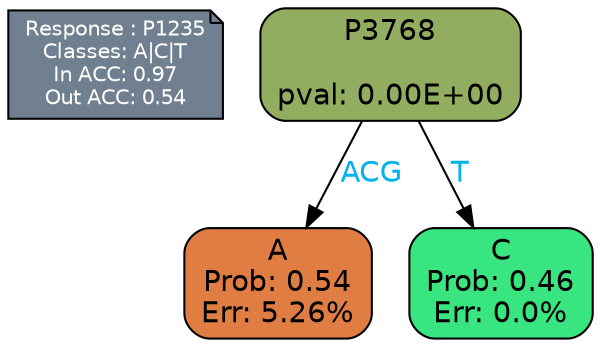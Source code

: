 digraph Tree {
node [shape=box, style="filled, rounded", color="black", fontname=helvetica] ;
graph [ranksep=equally, splines=polylines, bgcolor=transparent, dpi=600] ;
edge [fontname=helvetica] ;
LEGEND [label="Response : P1235
Classes: A|C|T
In ACC: 0.97
Out ACC: 0.54
",shape=note,align=left,style=filled,fillcolor="slategray",fontcolor="white",fontsize=10];1 [label="P3768

pval: 0.00E+00", fillcolor="#92ad5f"] ;
2 [label="A
Prob: 0.54
Err: 5.26%", fillcolor="#df7d42"] ;
3 [label="C
Prob: 0.46
Err: 0.0%", fillcolor="#39e581"] ;
1 -> 2 [label="ACG",fontcolor=deepskyblue2] ;
1 -> 3 [label="T",fontcolor=deepskyblue2] ;
{rank = same; 2;3;}{rank = same; LEGEND;1;}}